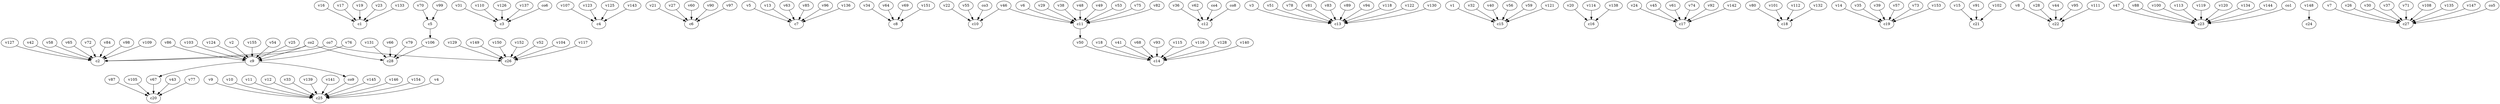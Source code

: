 strict digraph  {
c1;
c2;
c3;
c4;
c5;
c6;
c7;
c8;
c9;
c10;
c11;
c12;
c13;
c14;
c15;
c16;
c17;
c18;
c19;
c20;
c21;
c22;
c23;
c24;
c25;
c26;
c27;
c28;
v1;
v2;
v3;
v4;
v5;
v6;
v7;
v8;
v9;
v10;
v11;
v12;
v13;
v14;
v15;
v16;
v17;
v18;
v19;
v20;
v21;
v22;
v23;
v24;
v25;
v26;
v27;
v28;
v29;
v30;
v31;
v32;
v33;
v34;
v35;
v36;
v37;
v38;
v39;
v40;
v41;
v42;
v43;
v44;
v45;
v46;
v47;
v48;
v49;
v50;
v51;
v52;
v53;
v54;
v55;
v56;
v57;
v58;
v59;
v60;
v61;
v62;
v63;
v64;
v65;
v66;
v67;
v68;
v69;
v70;
v71;
v72;
v73;
v74;
v75;
v76;
v77;
v78;
v79;
v80;
v81;
v82;
v83;
v84;
v85;
v86;
v87;
v88;
v89;
v90;
v91;
v92;
v93;
v94;
v95;
v96;
v97;
v98;
v99;
v100;
v101;
v102;
v103;
v104;
v105;
v106;
v107;
v108;
v109;
v110;
v111;
v112;
v113;
v114;
v115;
v116;
v117;
v118;
v119;
v120;
v121;
v122;
v123;
v124;
v125;
v126;
v127;
v128;
v129;
v130;
v131;
v132;
v133;
v134;
v135;
v136;
v137;
v138;
v139;
v140;
v141;
v142;
v143;
v144;
v145;
v146;
v147;
v148;
v149;
v150;
v151;
v152;
v153;
v154;
v155;
co1;
co2;
co3;
co4;
co5;
co6;
co7;
co8;
co9;
c5 -> v106  [weight=1];
c9 -> v67  [weight=1];
c9 -> co9  [weight=1];
c11 -> v50  [weight=1];
v1 -> c15  [weight=1];
v2 -> c9  [weight=1];
v3 -> c13  [weight=1];
v4 -> c25  [weight=1];
v5 -> c7  [weight=1];
v6 -> c11  [weight=1];
v7 -> c27  [weight=1];
v8 -> c22  [weight=1];
v9 -> c25  [weight=1];
v10 -> c25  [weight=1];
v11 -> c25  [weight=1];
v12 -> c25  [weight=1];
v13 -> c7  [weight=1];
v14 -> c19  [weight=1];
v15 -> c21  [weight=1];
v16 -> c1  [weight=1];
v17 -> c1  [weight=1];
v18 -> c14  [weight=1];
v19 -> c1  [weight=1];
v20 -> c16  [weight=1];
v21 -> c6  [weight=1];
v22 -> c10  [weight=1];
v23 -> c1  [weight=1];
v24 -> c17  [weight=1];
v25 -> c9  [weight=1];
v26 -> c27  [weight=1];
v27 -> c6  [weight=1];
v28 -> c22  [weight=1];
v29 -> c11  [weight=1];
v30 -> c27  [weight=1];
v31 -> c3  [weight=1];
v32 -> c15  [weight=1];
v33 -> c25  [weight=1];
v34 -> c8  [weight=1];
v35 -> c19  [weight=1];
v36 -> c12  [weight=1];
v37 -> c27  [weight=1];
v38 -> c11  [weight=1];
v39 -> c19  [weight=1];
v40 -> c15  [weight=1];
v41 -> c14  [weight=1];
v42 -> c2  [weight=1];
v43 -> c20  [weight=1];
v44 -> c22  [weight=1];
v45 -> c17  [weight=1];
v46 -> c10  [weight=1];
v46 -> c11  [weight=1];
v47 -> c23  [weight=1];
v48 -> c11  [weight=1];
v49 -> c11  [weight=1];
v50 -> c14  [weight=1];
v51 -> c13  [weight=1];
v52 -> c26  [weight=1];
v53 -> c11  [weight=1];
v54 -> c9  [weight=1];
v55 -> c10  [weight=1];
v56 -> c15  [weight=1];
v57 -> c19  [weight=1];
v58 -> c2  [weight=1];
v59 -> c15  [weight=1];
v60 -> c6  [weight=1];
v61 -> c17  [weight=1];
v62 -> c12  [weight=1];
v63 -> c7  [weight=1];
v64 -> c8  [weight=1];
v65 -> c2  [weight=1];
v66 -> c28  [weight=1];
v67 -> c20  [weight=1];
v68 -> c14  [weight=1];
v69 -> c8  [weight=1];
v70 -> c5  [weight=1];
v71 -> c27  [weight=1];
v72 -> c2  [weight=1];
v73 -> c19  [weight=1];
v74 -> c17  [weight=1];
v75 -> c11  [weight=1];
v76 -> c9  [weight=1];
v77 -> c20  [weight=1];
v78 -> c13  [weight=1];
v79 -> c28  [weight=1];
v80 -> c18  [weight=1];
v81 -> c13  [weight=1];
v82 -> c11  [weight=1];
v83 -> c13  [weight=1];
v84 -> c2  [weight=1];
v85 -> c7  [weight=1];
v86 -> c9  [weight=1];
v87 -> c20  [weight=1];
v88 -> c23  [weight=1];
v89 -> c13  [weight=1];
v90 -> c6  [weight=1];
v91 -> c21  [weight=1];
v92 -> c17  [weight=1];
v93 -> c14  [weight=1];
v94 -> c13  [weight=1];
v95 -> c22  [weight=1];
v96 -> c7  [weight=1];
v97 -> c6  [weight=1];
v98 -> c2  [weight=1];
v99 -> c5  [weight=1];
v100 -> c23  [weight=1];
v101 -> c18  [weight=1];
v102 -> c21  [weight=1];
v103 -> c9  [weight=1];
v104 -> c26  [weight=1];
v105 -> c20  [weight=1];
v106 -> c28  [weight=1];
v107 -> c4  [weight=1];
v108 -> c27  [weight=1];
v109 -> c2  [weight=1];
v110 -> c3  [weight=1];
v111 -> c22  [weight=1];
v112 -> c18  [weight=1];
v113 -> c23  [weight=1];
v114 -> c16  [weight=1];
v115 -> c14  [weight=1];
v116 -> c14  [weight=1];
v117 -> c26  [weight=1];
v118 -> c13  [weight=1];
v119 -> c23  [weight=1];
v120 -> c23  [weight=1];
v121 -> c15  [weight=1];
v122 -> c13  [weight=1];
v123 -> c4  [weight=1];
v124 -> c9  [weight=1];
v125 -> c4  [weight=1];
v126 -> c3  [weight=1];
v127 -> c2  [weight=1];
v128 -> c14  [weight=1];
v129 -> c26  [weight=1];
v130 -> c13  [weight=1];
v131 -> c28  [weight=1];
v132 -> c18  [weight=1];
v133 -> c1  [weight=1];
v134 -> c23  [weight=1];
v135 -> c27  [weight=1];
v136 -> c7  [weight=1];
v137 -> c3  [weight=1];
v138 -> c16  [weight=1];
v139 -> c25  [weight=1];
v140 -> c14  [weight=1];
v141 -> c25  [weight=1];
v142 -> c17  [weight=1];
v143 -> c4  [weight=1];
v144 -> c23  [weight=1];
v145 -> c25  [weight=1];
v146 -> c25  [weight=1];
v147 -> c27  [weight=1];
v148 -> c24  [weight=1];
v149 -> c26  [weight=1];
v150 -> c26  [weight=1];
v151 -> c8  [weight=1];
v152 -> c26  [weight=1];
v153 -> c19  [weight=1];
v154 -> c25  [weight=1];
v155 -> c9  [weight=1];
co1 -> c23  [weight=1];
co2 -> c28  [weight=1];
co2 -> c9  [weight=1];
co2 -> c2  [weight=1];
co3 -> c10  [weight=1];
co4 -> c12  [weight=1];
co5 -> c27  [weight=1];
co6 -> c3  [weight=1];
co7 -> c2  [weight=1];
co7 -> c26  [weight=1];
co8 -> c12  [weight=1];
co9 -> c25  [weight=1];
}
